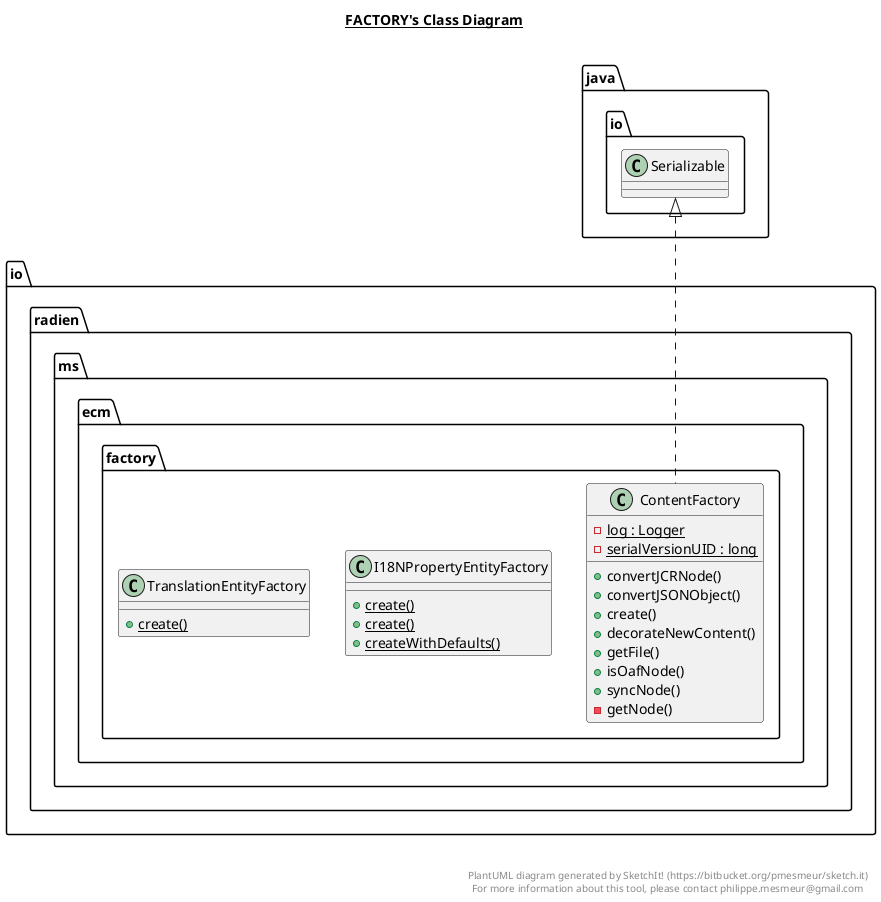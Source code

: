 @startuml

title __FACTORY's Class Diagram__\n

  namespace io.radien.ms.ecm {
    namespace factory {
      class io.radien.ms.ecm.factory.ContentFactory {
          {static} - log : Logger
          {static} - serialVersionUID : long
          + convertJCRNode()
          + convertJSONObject()
          + create()
          + decorateNewContent()
          + getFile()
          + isOafNode()
          + syncNode()
          - getNode()
      }
    }
  }
  

  namespace io.radien.ms.ecm {
    namespace factory {
      class io.radien.ms.ecm.factory.I18NPropertyEntityFactory {
          {static} + create()
          {static} + create()
          {static} + createWithDefaults()
      }
    }
  }
  

  namespace io.radien.ms.ecm {
    namespace factory {
      class io.radien.ms.ecm.factory.TranslationEntityFactory {
          {static} + create()
      }
    }
  }
  

  io.radien.ms.ecm.factory.ContentFactory .up.|> java.io.Serializable


right footer


PlantUML diagram generated by SketchIt! (https://bitbucket.org/pmesmeur/sketch.it)
For more information about this tool, please contact philippe.mesmeur@gmail.com
endfooter

@enduml
